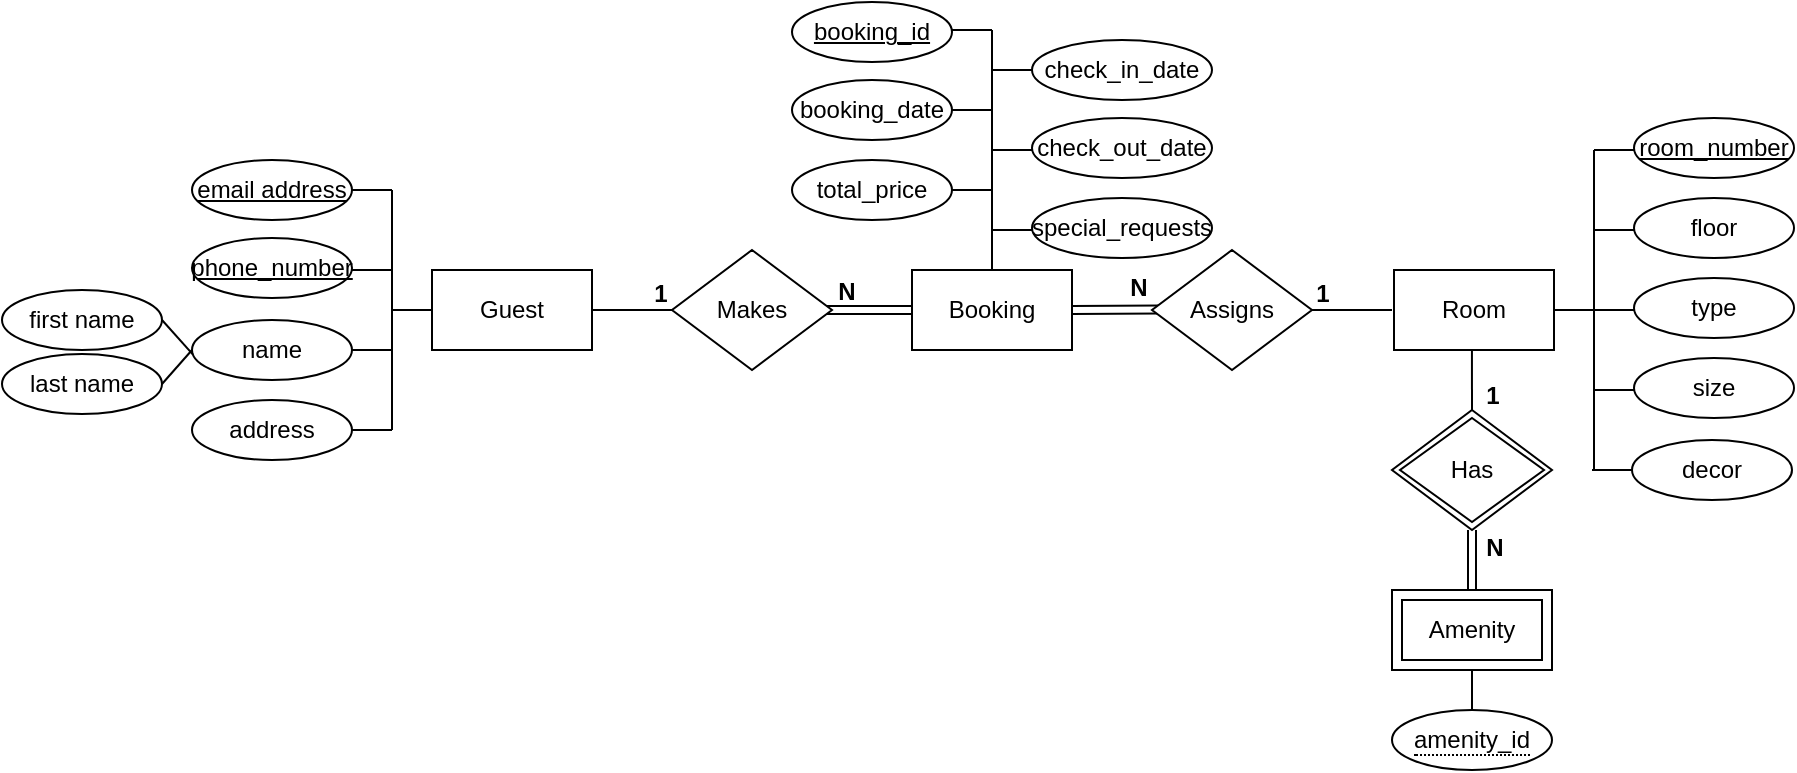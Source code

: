 <mxfile version="21.7.5" type="device">
  <diagram id="R2lEEEUBdFMjLlhIrx00" name="Page-1">
    <mxGraphModel dx="1975" dy="644" grid="1" gridSize="10" guides="0" tooltips="1" connect="1" arrows="1" fold="1" page="1" pageScale="1" pageWidth="850" pageHeight="1100" background="#ffffff" math="0" shadow="0" extFonts="Permanent Marker^https://fonts.googleapis.com/css?family=Permanent+Marker">
      <root>
        <mxCell id="0" />
        <mxCell id="1" parent="0" />
        <mxCell id="fzF3U09KroDr1Pvdv3as-64" value="&lt;span style=&quot;border-bottom: 1px dotted&quot;&gt;amenity_id&lt;/span&gt;" style="ellipse;whiteSpace=wrap;html=1;align=center;" parent="1" vertex="1">
          <mxGeometry x="-120" y="540" width="80" height="30" as="geometry" />
        </mxCell>
        <mxCell id="Y2xqFB4JjpYxMKC6ryJV-35" value="phone_number" style="ellipse;whiteSpace=wrap;html=1;align=center;fontStyle=4;" vertex="1" parent="1">
          <mxGeometry x="-720" y="304" width="80" height="30" as="geometry" />
        </mxCell>
        <mxCell id="Y2xqFB4JjpYxMKC6ryJV-36" value="name" style="ellipse;whiteSpace=wrap;html=1;align=center;" vertex="1" parent="1">
          <mxGeometry x="-720" y="345" width="80" height="30" as="geometry" />
        </mxCell>
        <mxCell id="Y2xqFB4JjpYxMKC6ryJV-37" value="first name" style="ellipse;whiteSpace=wrap;html=1;align=center;" vertex="1" parent="1">
          <mxGeometry x="-815" y="330" width="80" height="30" as="geometry" />
        </mxCell>
        <mxCell id="Y2xqFB4JjpYxMKC6ryJV-38" value="last name" style="ellipse;whiteSpace=wrap;html=1;align=center;" vertex="1" parent="1">
          <mxGeometry x="-815" y="362" width="80" height="30" as="geometry" />
        </mxCell>
        <mxCell id="Y2xqFB4JjpYxMKC6ryJV-45" value="email address" style="ellipse;whiteSpace=wrap;html=1;align=center;fontStyle=4;" vertex="1" parent="1">
          <mxGeometry x="-720" y="265" width="80" height="30" as="geometry" />
        </mxCell>
        <mxCell id="Y2xqFB4JjpYxMKC6ryJV-57" value="Guest" style="whiteSpace=wrap;html=1;align=center;" vertex="1" parent="1">
          <mxGeometry x="-600" y="320" width="80" height="40" as="geometry" />
        </mxCell>
        <mxCell id="Y2xqFB4JjpYxMKC6ryJV-65" value="Room" style="whiteSpace=wrap;html=1;align=center;" vertex="1" parent="1">
          <mxGeometry x="-119" y="320" width="80" height="40" as="geometry" />
        </mxCell>
        <mxCell id="Y2xqFB4JjpYxMKC6ryJV-70" value="room_number" style="ellipse;whiteSpace=wrap;html=1;align=center;fontStyle=4;" vertex="1" parent="1">
          <mxGeometry x="1" y="244" width="80" height="30" as="geometry" />
        </mxCell>
        <mxCell id="Y2xqFB4JjpYxMKC6ryJV-74" value="" style="endArrow=none;html=1;rounded=0;exitX=1;exitY=0.5;exitDx=0;exitDy=0;" edge="1" parent="1">
          <mxGeometry relative="1" as="geometry">
            <mxPoint x="-39" y="340" as="sourcePoint" />
            <mxPoint x="-19" y="340" as="targetPoint" />
          </mxGeometry>
        </mxCell>
        <mxCell id="Y2xqFB4JjpYxMKC6ryJV-75" value="type" style="ellipse;whiteSpace=wrap;html=1;align=center;" vertex="1" parent="1">
          <mxGeometry x="1" y="324" width="80" height="30" as="geometry" />
        </mxCell>
        <mxCell id="Y2xqFB4JjpYxMKC6ryJV-76" value="" style="endArrow=none;html=1;rounded=0;exitX=0;exitY=0.5;exitDx=0;exitDy=0;" edge="1" parent="1" source="Y2xqFB4JjpYxMKC6ryJV-57">
          <mxGeometry width="50" height="50" relative="1" as="geometry">
            <mxPoint x="-450" y="460" as="sourcePoint" />
            <mxPoint x="-620" y="340" as="targetPoint" />
          </mxGeometry>
        </mxCell>
        <mxCell id="Y2xqFB4JjpYxMKC6ryJV-77" value="" style="endArrow=none;html=1;rounded=0;" edge="1" parent="1">
          <mxGeometry width="50" height="50" relative="1" as="geometry">
            <mxPoint x="-620" y="400" as="sourcePoint" />
            <mxPoint x="-620" y="280" as="targetPoint" />
          </mxGeometry>
        </mxCell>
        <mxCell id="Y2xqFB4JjpYxMKC6ryJV-78" value="" style="endArrow=none;html=1;rounded=0;" edge="1" parent="1">
          <mxGeometry width="50" height="50" relative="1" as="geometry">
            <mxPoint x="-640" y="280" as="sourcePoint" />
            <mxPoint x="-620" y="280" as="targetPoint" />
          </mxGeometry>
        </mxCell>
        <mxCell id="Y2xqFB4JjpYxMKC6ryJV-79" value="" style="endArrow=none;html=1;rounded=0;" edge="1" parent="1">
          <mxGeometry width="50" height="50" relative="1" as="geometry">
            <mxPoint x="-640" y="320" as="sourcePoint" />
            <mxPoint x="-620" y="320" as="targetPoint" />
          </mxGeometry>
        </mxCell>
        <mxCell id="Y2xqFB4JjpYxMKC6ryJV-82" value="" style="endArrow=none;html=1;rounded=0;" edge="1" parent="1">
          <mxGeometry width="50" height="50" relative="1" as="geometry">
            <mxPoint x="-640" y="360" as="sourcePoint" />
            <mxPoint x="-620" y="360" as="targetPoint" />
          </mxGeometry>
        </mxCell>
        <mxCell id="Y2xqFB4JjpYxMKC6ryJV-83" value="" style="endArrow=none;html=1;rounded=0;exitX=1;exitY=0.5;exitDx=0;exitDy=0;entryX=0;entryY=0.5;entryDx=0;entryDy=0;" edge="1" parent="1" source="Y2xqFB4JjpYxMKC6ryJV-38" target="Y2xqFB4JjpYxMKC6ryJV-36">
          <mxGeometry width="50" height="50" relative="1" as="geometry">
            <mxPoint x="-745" y="440" as="sourcePoint" />
            <mxPoint x="-695" y="390" as="targetPoint" />
          </mxGeometry>
        </mxCell>
        <mxCell id="Y2xqFB4JjpYxMKC6ryJV-84" value="" style="endArrow=none;html=1;rounded=0;exitX=1;exitY=0.5;exitDx=0;exitDy=0;entryX=0.005;entryY=0.572;entryDx=0;entryDy=0;entryPerimeter=0;" edge="1" parent="1" source="Y2xqFB4JjpYxMKC6ryJV-37" target="Y2xqFB4JjpYxMKC6ryJV-36">
          <mxGeometry width="50" height="50" relative="1" as="geometry">
            <mxPoint x="-735" y="450" as="sourcePoint" />
            <mxPoint x="-685" y="400" as="targetPoint" />
          </mxGeometry>
        </mxCell>
        <mxCell id="Y2xqFB4JjpYxMKC6ryJV-85" value="address" style="ellipse;whiteSpace=wrap;html=1;align=center;" vertex="1" parent="1">
          <mxGeometry x="-720" y="385" width="80" height="30" as="geometry" />
        </mxCell>
        <mxCell id="Y2xqFB4JjpYxMKC6ryJV-88" value="" style="endArrow=none;html=1;rounded=0;" edge="1" parent="1">
          <mxGeometry width="50" height="50" relative="1" as="geometry">
            <mxPoint x="-640" y="400" as="sourcePoint" />
            <mxPoint x="-620" y="400" as="targetPoint" />
          </mxGeometry>
        </mxCell>
        <mxCell id="Y2xqFB4JjpYxMKC6ryJV-90" value="Booking" style="whiteSpace=wrap;html=1;align=center;" vertex="1" parent="1">
          <mxGeometry x="-360" y="320" width="80" height="40" as="geometry" />
        </mxCell>
        <mxCell id="Y2xqFB4JjpYxMKC6ryJV-96" value="" style="shape=link;html=1;rounded=0;entryX=0;entryY=0.5;entryDx=0;entryDy=0;" edge="1" parent="1" target="Y2xqFB4JjpYxMKC6ryJV-90">
          <mxGeometry relative="1" as="geometry">
            <mxPoint x="-410" y="340" as="sourcePoint" />
            <mxPoint x="-370" y="340" as="targetPoint" />
          </mxGeometry>
        </mxCell>
        <mxCell id="Y2xqFB4JjpYxMKC6ryJV-101" value="" style="endArrow=none;html=1;rounded=0;" edge="1" parent="1">
          <mxGeometry width="50" height="50" relative="1" as="geometry">
            <mxPoint x="-19" y="420" as="sourcePoint" />
            <mxPoint x="-19" y="260" as="targetPoint" />
          </mxGeometry>
        </mxCell>
        <mxCell id="Y2xqFB4JjpYxMKC6ryJV-102" value="" style="endArrow=none;html=1;rounded=0;exitX=1;exitY=0.5;exitDx=0;exitDy=0;" edge="1" parent="1">
          <mxGeometry relative="1" as="geometry">
            <mxPoint x="-19" y="260" as="sourcePoint" />
            <mxPoint x="1" y="260" as="targetPoint" />
          </mxGeometry>
        </mxCell>
        <mxCell id="Y2xqFB4JjpYxMKC6ryJV-103" value="" style="endArrow=none;html=1;rounded=0;exitX=1;exitY=0.5;exitDx=0;exitDy=0;" edge="1" parent="1">
          <mxGeometry relative="1" as="geometry">
            <mxPoint x="-19" y="340" as="sourcePoint" />
            <mxPoint x="1" y="340" as="targetPoint" />
          </mxGeometry>
        </mxCell>
        <mxCell id="Y2xqFB4JjpYxMKC6ryJV-105" value="" style="endArrow=none;html=1;rounded=0;exitX=1;exitY=0.5;exitDx=0;exitDy=0;" edge="1" parent="1">
          <mxGeometry relative="1" as="geometry">
            <mxPoint x="-19" y="300" as="sourcePoint" />
            <mxPoint x="1" y="300" as="targetPoint" />
          </mxGeometry>
        </mxCell>
        <mxCell id="Y2xqFB4JjpYxMKC6ryJV-106" value="floor" style="ellipse;whiteSpace=wrap;html=1;align=center;" vertex="1" parent="1">
          <mxGeometry x="1" y="284" width="80" height="30" as="geometry" />
        </mxCell>
        <mxCell id="Y2xqFB4JjpYxMKC6ryJV-107" value="size" style="ellipse;whiteSpace=wrap;html=1;align=center;" vertex="1" parent="1">
          <mxGeometry x="1" y="364" width="80" height="30" as="geometry" />
        </mxCell>
        <mxCell id="Y2xqFB4JjpYxMKC6ryJV-109" value="" style="endArrow=none;html=1;rounded=0;exitX=1;exitY=0.5;exitDx=0;exitDy=0;" edge="1" parent="1">
          <mxGeometry relative="1" as="geometry">
            <mxPoint x="-19" y="380" as="sourcePoint" />
            <mxPoint x="1" y="380" as="targetPoint" />
            <Array as="points">
              <mxPoint x="-9" y="380" />
            </Array>
          </mxGeometry>
        </mxCell>
        <mxCell id="Y2xqFB4JjpYxMKC6ryJV-111" value="booking_id" style="ellipse;whiteSpace=wrap;html=1;align=center;fontStyle=4;" vertex="1" parent="1">
          <mxGeometry x="-420" y="186" width="80" height="30" as="geometry" />
        </mxCell>
        <mxCell id="Y2xqFB4JjpYxMKC6ryJV-258" value="Makes" style="shape=rhombus;perimeter=rhombusPerimeter;whiteSpace=wrap;html=1;align=center;" vertex="1" parent="1">
          <mxGeometry x="-480" y="310" width="80" height="60" as="geometry" />
        </mxCell>
        <mxCell id="Y2xqFB4JjpYxMKC6ryJV-259" value="" style="endArrow=none;html=1;rounded=0;exitX=0;exitY=0.5;exitDx=0;exitDy=0;" edge="1" parent="1" source="Y2xqFB4JjpYxMKC6ryJV-258">
          <mxGeometry width="50" height="50" relative="1" as="geometry">
            <mxPoint x="-500" y="340" as="sourcePoint" />
            <mxPoint x="-520" y="340" as="targetPoint" />
          </mxGeometry>
        </mxCell>
        <mxCell id="Y2xqFB4JjpYxMKC6ryJV-263" value="" style="shape=link;html=1;rounded=0;entryX=0.051;entryY=0.495;entryDx=0;entryDy=0;entryPerimeter=0;" edge="1" parent="1" target="Y2xqFB4JjpYxMKC6ryJV-260">
          <mxGeometry relative="1" as="geometry">
            <mxPoint x="-280" y="340" as="sourcePoint" />
            <mxPoint x="-230" y="340" as="targetPoint" />
          </mxGeometry>
        </mxCell>
        <mxCell id="Y2xqFB4JjpYxMKC6ryJV-264" value="" style="endArrow=none;html=1;rounded=0;exitX=1;exitY=0.5;exitDx=0;exitDy=0;entryX=0;entryY=0.5;entryDx=0;entryDy=0;" edge="1" parent="1" source="Y2xqFB4JjpYxMKC6ryJV-260">
          <mxGeometry relative="1" as="geometry">
            <mxPoint x="-160" y="340" as="sourcePoint" />
            <mxPoint x="-120" y="340" as="targetPoint" />
          </mxGeometry>
        </mxCell>
        <mxCell id="Y2xqFB4JjpYxMKC6ryJV-260" value="Assigns" style="shape=rhombus;perimeter=rhombusPerimeter;whiteSpace=wrap;html=1;align=center;" vertex="1" parent="1">
          <mxGeometry x="-240" y="310" width="80" height="60" as="geometry" />
        </mxCell>
        <mxCell id="Y2xqFB4JjpYxMKC6ryJV-265" value="" style="endArrow=none;html=1;rounded=0;" edge="1" parent="1">
          <mxGeometry width="50" height="50" relative="1" as="geometry">
            <mxPoint x="-320" y="320" as="sourcePoint" />
            <mxPoint x="-320" y="200" as="targetPoint" />
          </mxGeometry>
        </mxCell>
        <mxCell id="Y2xqFB4JjpYxMKC6ryJV-266" value="" style="endArrow=none;html=1;rounded=0;" edge="1" parent="1">
          <mxGeometry width="50" height="50" relative="1" as="geometry">
            <mxPoint x="-340" y="200" as="sourcePoint" />
            <mxPoint x="-320" y="200" as="targetPoint" />
          </mxGeometry>
        </mxCell>
        <mxCell id="Y2xqFB4JjpYxMKC6ryJV-267" value="check_in_date" style="ellipse;whiteSpace=wrap;html=1;align=center;" vertex="1" parent="1">
          <mxGeometry x="-300" y="205" width="90" height="30" as="geometry" />
        </mxCell>
        <mxCell id="Y2xqFB4JjpYxMKC6ryJV-268" value="check_out_date" style="ellipse;whiteSpace=wrap;html=1;align=center;" vertex="1" parent="1">
          <mxGeometry x="-300" y="244" width="90" height="30" as="geometry" />
        </mxCell>
        <mxCell id="Y2xqFB4JjpYxMKC6ryJV-269" value="booking_date" style="ellipse;whiteSpace=wrap;html=1;align=center;" vertex="1" parent="1">
          <mxGeometry x="-420" y="225" width="80" height="30" as="geometry" />
        </mxCell>
        <mxCell id="Y2xqFB4JjpYxMKC6ryJV-270" value="total_price" style="ellipse;whiteSpace=wrap;html=1;align=center;" vertex="1" parent="1">
          <mxGeometry x="-420" y="265" width="80" height="30" as="geometry" />
        </mxCell>
        <mxCell id="Y2xqFB4JjpYxMKC6ryJV-272" value="" style="endArrow=none;html=1;rounded=0;" edge="1" parent="1">
          <mxGeometry width="50" height="50" relative="1" as="geometry">
            <mxPoint x="-340" y="240" as="sourcePoint" />
            <mxPoint x="-320" y="240" as="targetPoint" />
          </mxGeometry>
        </mxCell>
        <mxCell id="Y2xqFB4JjpYxMKC6ryJV-273" value="" style="endArrow=none;html=1;rounded=0;" edge="1" parent="1">
          <mxGeometry width="50" height="50" relative="1" as="geometry">
            <mxPoint x="-340" y="280" as="sourcePoint" />
            <mxPoint x="-320" y="280" as="targetPoint" />
          </mxGeometry>
        </mxCell>
        <mxCell id="Y2xqFB4JjpYxMKC6ryJV-274" value="" style="endArrow=none;html=1;rounded=0;" edge="1" parent="1">
          <mxGeometry width="50" height="50" relative="1" as="geometry">
            <mxPoint x="-320" y="220" as="sourcePoint" />
            <mxPoint x="-300" y="220" as="targetPoint" />
          </mxGeometry>
        </mxCell>
        <mxCell id="Y2xqFB4JjpYxMKC6ryJV-275" value="" style="endArrow=none;html=1;rounded=0;" edge="1" parent="1">
          <mxGeometry width="50" height="50" relative="1" as="geometry">
            <mxPoint x="-320" y="260" as="sourcePoint" />
            <mxPoint x="-300" y="260" as="targetPoint" />
          </mxGeometry>
        </mxCell>
        <mxCell id="Y2xqFB4JjpYxMKC6ryJV-276" value="" style="endArrow=none;html=1;rounded=0;exitX=1;exitY=0.5;exitDx=0;exitDy=0;" edge="1" parent="1">
          <mxGeometry relative="1" as="geometry">
            <mxPoint x="-20" y="420" as="sourcePoint" />
            <mxPoint y="420" as="targetPoint" />
            <Array as="points">
              <mxPoint x="-10" y="420" />
            </Array>
          </mxGeometry>
        </mxCell>
        <mxCell id="Y2xqFB4JjpYxMKC6ryJV-277" value="decor" style="ellipse;whiteSpace=wrap;html=1;align=center;" vertex="1" parent="1">
          <mxGeometry y="405" width="80" height="30" as="geometry" />
        </mxCell>
        <mxCell id="Y2xqFB4JjpYxMKC6ryJV-278" value="" style="endArrow=none;html=1;rounded=0;" edge="1" parent="1">
          <mxGeometry width="50" height="50" relative="1" as="geometry">
            <mxPoint x="-320" y="300" as="sourcePoint" />
            <mxPoint x="-300" y="300" as="targetPoint" />
          </mxGeometry>
        </mxCell>
        <mxCell id="Y2xqFB4JjpYxMKC6ryJV-279" value="special_requests" style="ellipse;whiteSpace=wrap;html=1;align=center;" vertex="1" parent="1">
          <mxGeometry x="-300" y="284" width="90" height="30" as="geometry" />
        </mxCell>
        <mxCell id="Y2xqFB4JjpYxMKC6ryJV-281" value="" style="endArrow=none;html=1;rounded=0;exitX=0.487;exitY=1.014;exitDx=0;exitDy=0;entryX=0.5;entryY=0;entryDx=0;entryDy=0;exitPerimeter=0;" edge="1" parent="1" source="Y2xqFB4JjpYxMKC6ryJV-65">
          <mxGeometry relative="1" as="geometry">
            <mxPoint x="-100" y="380" as="sourcePoint" />
            <mxPoint x="-80" y="390" as="targetPoint" />
          </mxGeometry>
        </mxCell>
        <mxCell id="Y2xqFB4JjpYxMKC6ryJV-284" value="" style="shape=link;html=1;rounded=0;" edge="1" parent="1">
          <mxGeometry relative="1" as="geometry">
            <mxPoint x="-80" y="450" as="sourcePoint" />
            <mxPoint x="-80" y="500" as="targetPoint" />
          </mxGeometry>
        </mxCell>
        <mxCell id="Y2xqFB4JjpYxMKC6ryJV-286" value="Amenity" style="shape=ext;margin=3;double=1;whiteSpace=wrap;html=1;align=center;" vertex="1" parent="1">
          <mxGeometry x="-120" y="480" width="80" height="40" as="geometry" />
        </mxCell>
        <mxCell id="Y2xqFB4JjpYxMKC6ryJV-287" value="" style="endArrow=none;html=1;rounded=0;" edge="1" parent="1">
          <mxGeometry width="50" height="50" relative="1" as="geometry">
            <mxPoint x="-80" y="540" as="sourcePoint" />
            <mxPoint x="-80" y="520" as="targetPoint" />
          </mxGeometry>
        </mxCell>
        <mxCell id="Y2xqFB4JjpYxMKC6ryJV-291" value="&lt;b&gt;1&lt;/b&gt;" style="text;html=1;align=center;verticalAlign=middle;resizable=0;points=[];autosize=1;strokeColor=none;fillColor=none;" vertex="1" parent="1">
          <mxGeometry x="-501" y="317" width="30" height="30" as="geometry" />
        </mxCell>
        <mxCell id="Y2xqFB4JjpYxMKC6ryJV-292" value="&lt;b&gt;N&lt;/b&gt;" style="text;html=1;align=center;verticalAlign=middle;resizable=0;points=[];autosize=1;strokeColor=none;fillColor=none;" vertex="1" parent="1">
          <mxGeometry x="-408" y="316" width="30" height="30" as="geometry" />
        </mxCell>
        <mxCell id="Y2xqFB4JjpYxMKC6ryJV-293" value="&lt;b&gt;1&lt;/b&gt;" style="text;html=1;align=center;verticalAlign=middle;resizable=0;points=[];autosize=1;strokeColor=none;fillColor=none;" vertex="1" parent="1">
          <mxGeometry x="-170" y="317" width="30" height="30" as="geometry" />
        </mxCell>
        <mxCell id="Y2xqFB4JjpYxMKC6ryJV-294" value="&lt;b&gt;N&lt;/b&gt;" style="text;html=1;align=center;verticalAlign=middle;resizable=0;points=[];autosize=1;strokeColor=none;fillColor=none;" vertex="1" parent="1">
          <mxGeometry x="-262" y="314" width="30" height="30" as="geometry" />
        </mxCell>
        <mxCell id="Y2xqFB4JjpYxMKC6ryJV-296" value="&lt;b&gt;N&lt;/b&gt;" style="text;html=1;align=center;verticalAlign=middle;resizable=0;points=[];autosize=1;strokeColor=none;fillColor=none;" vertex="1" parent="1">
          <mxGeometry x="-84" y="444" width="30" height="30" as="geometry" />
        </mxCell>
        <mxCell id="Y2xqFB4JjpYxMKC6ryJV-298" value="Has" style="shape=rhombus;double=1;perimeter=rhombusPerimeter;whiteSpace=wrap;html=1;align=center;" vertex="1" parent="1">
          <mxGeometry x="-120" y="390" width="80" height="60" as="geometry" />
        </mxCell>
        <mxCell id="Y2xqFB4JjpYxMKC6ryJV-297" value="&lt;b&gt;1&lt;/b&gt;" style="text;html=1;align=center;verticalAlign=middle;resizable=0;points=[];autosize=1;strokeColor=none;fillColor=none;" vertex="1" parent="1">
          <mxGeometry x="-85" y="368" width="30" height="30" as="geometry" />
        </mxCell>
      </root>
    </mxGraphModel>
  </diagram>
</mxfile>
